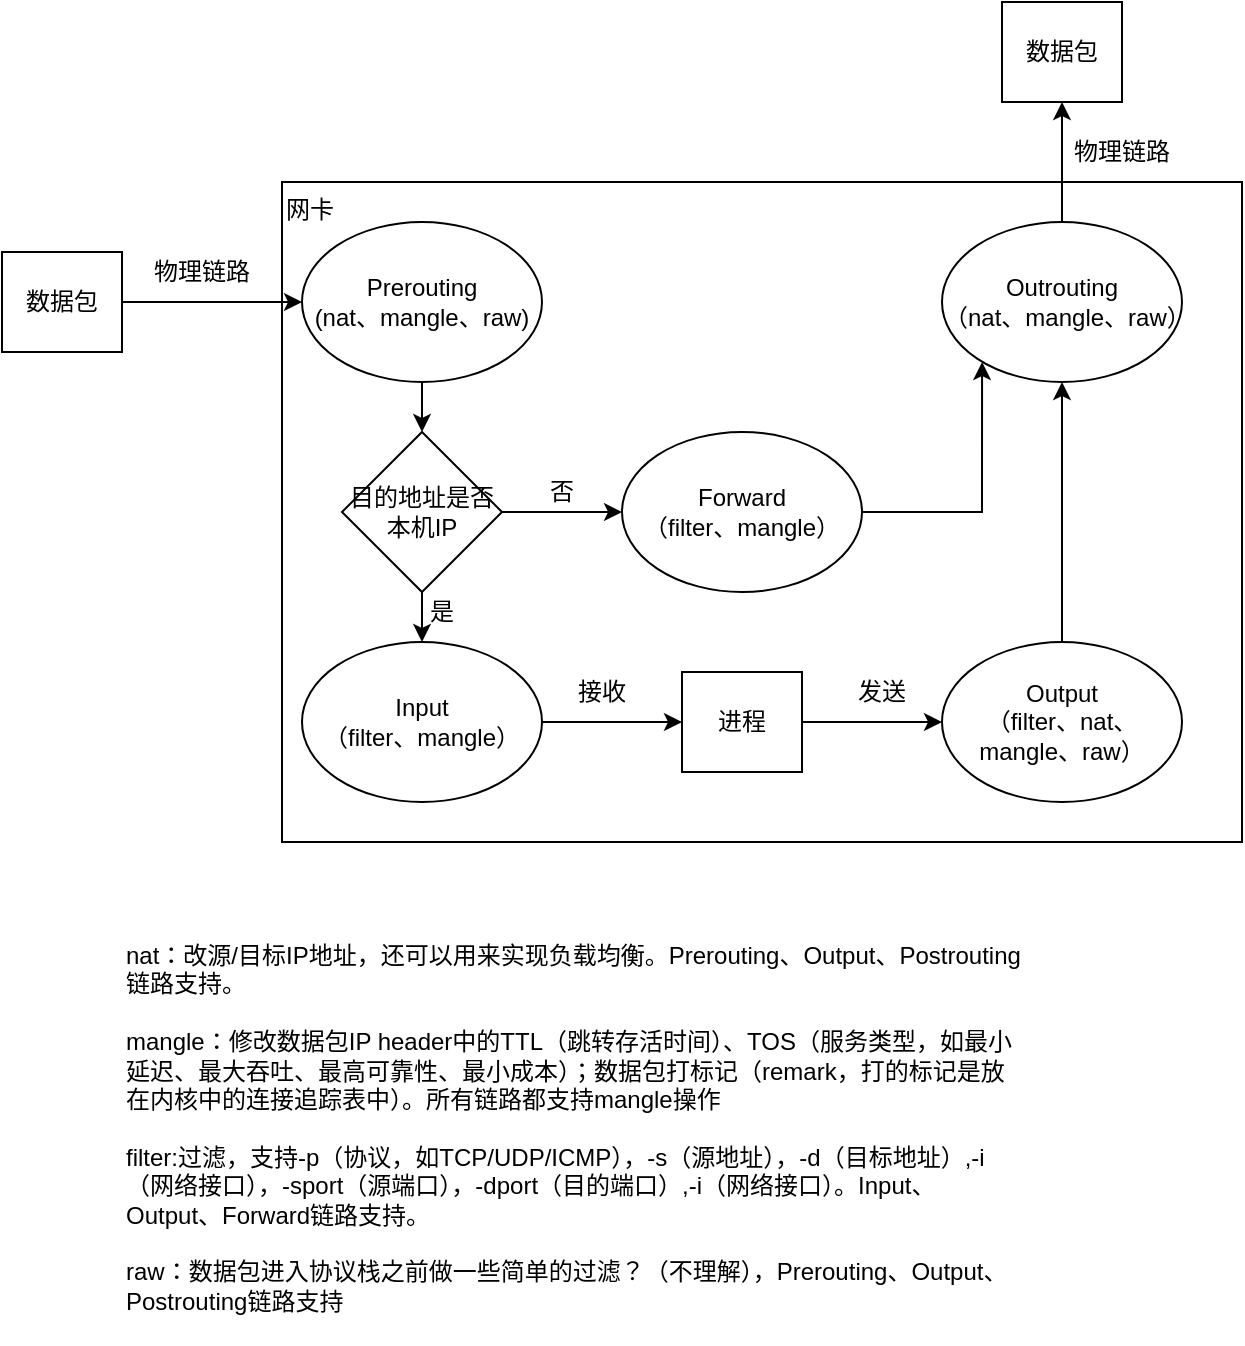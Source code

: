 <mxfile version="22.1.16" type="device">
  <diagram name="第 1 页" id="CbcC-X0U3o3dmQMUctZw">
    <mxGraphModel dx="1098" dy="828" grid="1" gridSize="10" guides="1" tooltips="1" connect="1" arrows="1" fold="1" page="1" pageScale="1" pageWidth="827" pageHeight="1169" math="0" shadow="0">
      <root>
        <mxCell id="0" />
        <mxCell id="1" parent="0" />
        <mxCell id="Tf5ANU7W_X3ITb1nIYKW-1" value="网卡" style="rounded=0;whiteSpace=wrap;html=1;align=left;verticalAlign=top;" vertex="1" parent="1">
          <mxGeometry x="170" y="107" width="480" height="330" as="geometry" />
        </mxCell>
        <mxCell id="Tf5ANU7W_X3ITb1nIYKW-5" value="" style="edgeStyle=orthogonalEdgeStyle;rounded=0;orthogonalLoop=1;jettySize=auto;html=1;" edge="1" parent="1" source="Tf5ANU7W_X3ITb1nIYKW-3" target="Tf5ANU7W_X3ITb1nIYKW-4">
          <mxGeometry relative="1" as="geometry" />
        </mxCell>
        <mxCell id="Tf5ANU7W_X3ITb1nIYKW-3" value="数据包" style="rounded=0;whiteSpace=wrap;html=1;" vertex="1" parent="1">
          <mxGeometry x="30" y="142" width="60" height="50" as="geometry" />
        </mxCell>
        <mxCell id="Tf5ANU7W_X3ITb1nIYKW-7" value="" style="edgeStyle=orthogonalEdgeStyle;rounded=0;orthogonalLoop=1;jettySize=auto;html=1;" edge="1" parent="1" source="Tf5ANU7W_X3ITb1nIYKW-4" target="Tf5ANU7W_X3ITb1nIYKW-6">
          <mxGeometry relative="1" as="geometry" />
        </mxCell>
        <mxCell id="Tf5ANU7W_X3ITb1nIYKW-4" value="Prerouting&lt;br&gt;(nat、mangle、raw)" style="ellipse;whiteSpace=wrap;html=1;" vertex="1" parent="1">
          <mxGeometry x="180" y="127" width="120" height="80" as="geometry" />
        </mxCell>
        <mxCell id="Tf5ANU7W_X3ITb1nIYKW-11" value="" style="edgeStyle=orthogonalEdgeStyle;rounded=0;orthogonalLoop=1;jettySize=auto;html=1;" edge="1" parent="1" source="Tf5ANU7W_X3ITb1nIYKW-6" target="Tf5ANU7W_X3ITb1nIYKW-10">
          <mxGeometry relative="1" as="geometry" />
        </mxCell>
        <mxCell id="Tf5ANU7W_X3ITb1nIYKW-19" value="" style="edgeStyle=orthogonalEdgeStyle;rounded=0;orthogonalLoop=1;jettySize=auto;html=1;" edge="1" parent="1" source="Tf5ANU7W_X3ITb1nIYKW-6" target="Tf5ANU7W_X3ITb1nIYKW-18">
          <mxGeometry relative="1" as="geometry" />
        </mxCell>
        <mxCell id="Tf5ANU7W_X3ITb1nIYKW-6" value="目的地址是否本机IP" style="rhombus;whiteSpace=wrap;html=1;" vertex="1" parent="1">
          <mxGeometry x="200" y="232" width="80" height="80" as="geometry" />
        </mxCell>
        <mxCell id="Tf5ANU7W_X3ITb1nIYKW-14" value="" style="edgeStyle=orthogonalEdgeStyle;rounded=0;orthogonalLoop=1;jettySize=auto;html=1;" edge="1" parent="1" source="Tf5ANU7W_X3ITb1nIYKW-10" target="Tf5ANU7W_X3ITb1nIYKW-13">
          <mxGeometry relative="1" as="geometry" />
        </mxCell>
        <mxCell id="Tf5ANU7W_X3ITb1nIYKW-10" value="Input&lt;br&gt;（filter、mangle）" style="ellipse;whiteSpace=wrap;html=1;" vertex="1" parent="1">
          <mxGeometry x="180" y="337" width="120" height="80" as="geometry" />
        </mxCell>
        <mxCell id="Tf5ANU7W_X3ITb1nIYKW-12" value="是" style="text;strokeColor=none;align=center;fillColor=none;html=1;verticalAlign=middle;whiteSpace=wrap;rounded=0;" vertex="1" parent="1">
          <mxGeometry x="220" y="307" width="60" height="30" as="geometry" />
        </mxCell>
        <mxCell id="Tf5ANU7W_X3ITb1nIYKW-16" value="" style="edgeStyle=orthogonalEdgeStyle;rounded=0;orthogonalLoop=1;jettySize=auto;html=1;" edge="1" parent="1" source="Tf5ANU7W_X3ITb1nIYKW-13" target="Tf5ANU7W_X3ITb1nIYKW-15">
          <mxGeometry relative="1" as="geometry" />
        </mxCell>
        <mxCell id="Tf5ANU7W_X3ITb1nIYKW-13" value="进程" style="rounded=0;whiteSpace=wrap;html=1;" vertex="1" parent="1">
          <mxGeometry x="370" y="352" width="60" height="50" as="geometry" />
        </mxCell>
        <mxCell id="Tf5ANU7W_X3ITb1nIYKW-24" value="" style="edgeStyle=orthogonalEdgeStyle;rounded=0;orthogonalLoop=1;jettySize=auto;html=1;" edge="1" parent="1" source="Tf5ANU7W_X3ITb1nIYKW-15">
          <mxGeometry relative="1" as="geometry">
            <mxPoint x="560" y="207" as="targetPoint" />
          </mxGeometry>
        </mxCell>
        <mxCell id="Tf5ANU7W_X3ITb1nIYKW-15" value="Output&lt;br&gt;（filter、nat、mangle、raw）" style="ellipse;whiteSpace=wrap;html=1;" vertex="1" parent="1">
          <mxGeometry x="500" y="337" width="120" height="80" as="geometry" />
        </mxCell>
        <mxCell id="Tf5ANU7W_X3ITb1nIYKW-26" value="" style="edgeStyle=orthogonalEdgeStyle;rounded=0;orthogonalLoop=1;jettySize=auto;html=1;" edge="1" parent="1" source="Tf5ANU7W_X3ITb1nIYKW-17" target="Tf5ANU7W_X3ITb1nIYKW-25">
          <mxGeometry relative="1" as="geometry" />
        </mxCell>
        <mxCell id="Tf5ANU7W_X3ITb1nIYKW-17" value="Outrouting&lt;br&gt;（nat、mangle、raw）" style="ellipse;whiteSpace=wrap;html=1;" vertex="1" parent="1">
          <mxGeometry x="500" y="127" width="120" height="80" as="geometry" />
        </mxCell>
        <mxCell id="Tf5ANU7W_X3ITb1nIYKW-22" value="" style="edgeStyle=orthogonalEdgeStyle;rounded=0;orthogonalLoop=1;jettySize=auto;html=1;entryX=0.167;entryY=0.875;entryDx=0;entryDy=0;entryPerimeter=0;" edge="1" parent="1" source="Tf5ANU7W_X3ITb1nIYKW-18" target="Tf5ANU7W_X3ITb1nIYKW-17">
          <mxGeometry relative="1" as="geometry">
            <mxPoint x="530" y="207" as="targetPoint" />
          </mxGeometry>
        </mxCell>
        <mxCell id="Tf5ANU7W_X3ITb1nIYKW-18" value="Forward&lt;br&gt;（filter、mangle）" style="ellipse;whiteSpace=wrap;html=1;" vertex="1" parent="1">
          <mxGeometry x="340" y="232" width="120" height="80" as="geometry" />
        </mxCell>
        <mxCell id="Tf5ANU7W_X3ITb1nIYKW-20" value="否" style="text;strokeColor=none;align=center;fillColor=none;html=1;verticalAlign=middle;whiteSpace=wrap;rounded=0;" vertex="1" parent="1">
          <mxGeometry x="280" y="247" width="60" height="30" as="geometry" />
        </mxCell>
        <mxCell id="Tf5ANU7W_X3ITb1nIYKW-25" value="数据包" style="rounded=0;whiteSpace=wrap;html=1;" vertex="1" parent="1">
          <mxGeometry x="530" y="17" width="60" height="50" as="geometry" />
        </mxCell>
        <mxCell id="Tf5ANU7W_X3ITb1nIYKW-27" value="物理链路" style="text;strokeColor=none;align=center;fillColor=none;html=1;verticalAlign=middle;whiteSpace=wrap;rounded=0;" vertex="1" parent="1">
          <mxGeometry x="560" y="77" width="60" height="30" as="geometry" />
        </mxCell>
        <mxCell id="Tf5ANU7W_X3ITb1nIYKW-28" value="物理链路" style="text;strokeColor=none;align=center;fillColor=none;html=1;verticalAlign=middle;whiteSpace=wrap;rounded=0;" vertex="1" parent="1">
          <mxGeometry x="100" y="137" width="60" height="30" as="geometry" />
        </mxCell>
        <mxCell id="Tf5ANU7W_X3ITb1nIYKW-29" value="接收" style="text;strokeColor=none;align=center;fillColor=none;html=1;verticalAlign=middle;whiteSpace=wrap;rounded=0;" vertex="1" parent="1">
          <mxGeometry x="300" y="347" width="60" height="30" as="geometry" />
        </mxCell>
        <mxCell id="Tf5ANU7W_X3ITb1nIYKW-30" value="发送" style="text;strokeColor=none;align=center;fillColor=none;html=1;verticalAlign=middle;whiteSpace=wrap;rounded=0;" vertex="1" parent="1">
          <mxGeometry x="440" y="347" width="60" height="30" as="geometry" />
        </mxCell>
        <mxCell id="Tf5ANU7W_X3ITb1nIYKW-33" value="nat：改源/目标IP地址，还可以用来实现负载均衡。Prerouting、Output、Postrouting链路支持。&lt;br&gt;&lt;br&gt;mangle：修改数据包IP header中的TTL（跳转存活时间）、TOS（服务类型，如最小延迟、最大吞吐、最高可靠性、最小成本）；数据包打标记（remark，打的标记是放在内核中的连接追踪表中）。所有链路都支持mangle操作&lt;br&gt;&lt;br&gt;filter:过滤，支持-p（协议，如TCP/UDP/ICMP），-s（源地址），-d（目标地址）,-i（网络接口），-sport（源端口），-dport（目的端口）,-i（网络接口）。Input、Output、Forward链路支持。&lt;br&gt;&lt;br&gt;raw：数据包进入协议栈之前做一些简单的过滤？（不理解），Prerouting、Output、Postrouting链路支持&lt;br&gt;&lt;br&gt;" style="text;strokeColor=none;align=left;fillColor=none;html=1;verticalAlign=top;whiteSpace=wrap;rounded=0;" vertex="1" parent="1">
          <mxGeometry x="90" y="480" width="450" height="190" as="geometry" />
        </mxCell>
      </root>
    </mxGraphModel>
  </diagram>
</mxfile>
